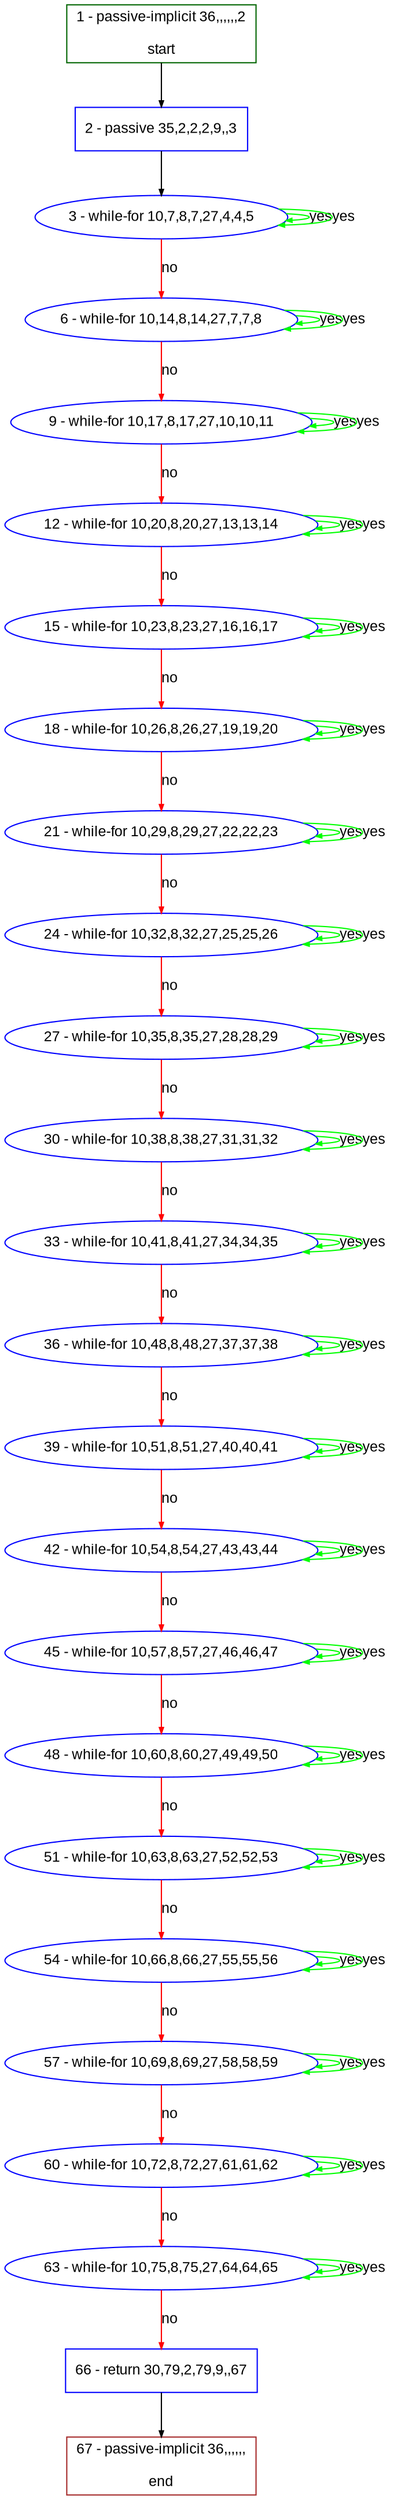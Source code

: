 digraph "" {
  graph [bgcolor="white", fillcolor="#FFFFCC", pack="true", packmode="clust", fontname="Arial", label="", fontsize="12", compound="true", style="rounded,filled"];
  node [node_initialized="no", fillcolor="white", fontname="Arial", label="", color="grey", fontsize="12", fixedsize="false", compound="true", shape="rectangle", style="filled"];
  edge [arrowtail="none", lhead="", fontcolor="black", fontname="Arial", label="", color="black", fontsize="12", arrowhead="normal", arrowsize="0.5", compound="true", ltail="", dir="forward"];
  __N1 [fillcolor="#ffffff", label="2 - passive 35,2,2,2,9,,3", color="#0000ff", shape="box", style="filled"];
  __N2 [fillcolor="#ffffff", label="1 - passive-implicit 36,,,,,,2\n\nstart", color="#006400", shape="box", style="filled"];
  __N3 [fillcolor="#ffffff", label="3 - while-for 10,7,8,7,27,4,4,5", color="#0000ff", shape="oval", style="filled"];
  __N4 [fillcolor="#ffffff", label="6 - while-for 10,14,8,14,27,7,7,8", color="#0000ff", shape="oval", style="filled"];
  __N5 [fillcolor="#ffffff", label="9 - while-for 10,17,8,17,27,10,10,11", color="#0000ff", shape="oval", style="filled"];
  __N6 [fillcolor="#ffffff", label="12 - while-for 10,20,8,20,27,13,13,14", color="#0000ff", shape="oval", style="filled"];
  __N7 [fillcolor="#ffffff", label="15 - while-for 10,23,8,23,27,16,16,17", color="#0000ff", shape="oval", style="filled"];
  __N8 [fillcolor="#ffffff", label="18 - while-for 10,26,8,26,27,19,19,20", color="#0000ff", shape="oval", style="filled"];
  __N9 [fillcolor="#ffffff", label="21 - while-for 10,29,8,29,27,22,22,23", color="#0000ff", shape="oval", style="filled"];
  __N10 [fillcolor="#ffffff", label="24 - while-for 10,32,8,32,27,25,25,26", color="#0000ff", shape="oval", style="filled"];
  __N11 [fillcolor="#ffffff", label="27 - while-for 10,35,8,35,27,28,28,29", color="#0000ff", shape="oval", style="filled"];
  __N12 [fillcolor="#ffffff", label="30 - while-for 10,38,8,38,27,31,31,32", color="#0000ff", shape="oval", style="filled"];
  __N13 [fillcolor="#ffffff", label="33 - while-for 10,41,8,41,27,34,34,35", color="#0000ff", shape="oval", style="filled"];
  __N14 [fillcolor="#ffffff", label="36 - while-for 10,48,8,48,27,37,37,38", color="#0000ff", shape="oval", style="filled"];
  __N15 [fillcolor="#ffffff", label="39 - while-for 10,51,8,51,27,40,40,41", color="#0000ff", shape="oval", style="filled"];
  __N16 [fillcolor="#ffffff", label="42 - while-for 10,54,8,54,27,43,43,44", color="#0000ff", shape="oval", style="filled"];
  __N17 [fillcolor="#ffffff", label="45 - while-for 10,57,8,57,27,46,46,47", color="#0000ff", shape="oval", style="filled"];
  __N18 [fillcolor="#ffffff", label="48 - while-for 10,60,8,60,27,49,49,50", color="#0000ff", shape="oval", style="filled"];
  __N19 [fillcolor="#ffffff", label="51 - while-for 10,63,8,63,27,52,52,53", color="#0000ff", shape="oval", style="filled"];
  __N20 [fillcolor="#ffffff", label="54 - while-for 10,66,8,66,27,55,55,56", color="#0000ff", shape="oval", style="filled"];
  __N21 [fillcolor="#ffffff", label="57 - while-for 10,69,8,69,27,58,58,59", color="#0000ff", shape="oval", style="filled"];
  __N22 [fillcolor="#ffffff", label="60 - while-for 10,72,8,72,27,61,61,62", color="#0000ff", shape="oval", style="filled"];
  __N23 [fillcolor="#ffffff", label="63 - while-for 10,75,8,75,27,64,64,65", color="#0000ff", shape="oval", style="filled"];
  __N24 [fillcolor="#ffffff", label="66 - return 30,79,2,79,9,,67", color="#0000ff", shape="box", style="filled"];
  __N25 [fillcolor="#ffffff", label="67 - passive-implicit 36,,,,,,\n\nend", color="#a52a2a", shape="box", style="filled"];
  __N2 -> __N1 [arrowtail="none", color="#000000", label="", arrowhead="normal", dir="forward"];
  __N1 -> __N3 [arrowtail="none", color="#000000", label="", arrowhead="normal", dir="forward"];
  __N3 -> __N3 [arrowtail="none", color="#00ff00", label="yes", arrowhead="normal", dir="forward"];
  __N3 -> __N3 [arrowtail="none", color="#00ff00", label="yes", arrowhead="normal", dir="forward"];
  __N3 -> __N4 [arrowtail="none", color="#ff0000", label="no", arrowhead="normal", dir="forward"];
  __N4 -> __N4 [arrowtail="none", color="#00ff00", label="yes", arrowhead="normal", dir="forward"];
  __N4 -> __N4 [arrowtail="none", color="#00ff00", label="yes", arrowhead="normal", dir="forward"];
  __N4 -> __N5 [arrowtail="none", color="#ff0000", label="no", arrowhead="normal", dir="forward"];
  __N5 -> __N5 [arrowtail="none", color="#00ff00", label="yes", arrowhead="normal", dir="forward"];
  __N5 -> __N5 [arrowtail="none", color="#00ff00", label="yes", arrowhead="normal", dir="forward"];
  __N5 -> __N6 [arrowtail="none", color="#ff0000", label="no", arrowhead="normal", dir="forward"];
  __N6 -> __N6 [arrowtail="none", color="#00ff00", label="yes", arrowhead="normal", dir="forward"];
  __N6 -> __N6 [arrowtail="none", color="#00ff00", label="yes", arrowhead="normal", dir="forward"];
  __N6 -> __N7 [arrowtail="none", color="#ff0000", label="no", arrowhead="normal", dir="forward"];
  __N7 -> __N7 [arrowtail="none", color="#00ff00", label="yes", arrowhead="normal", dir="forward"];
  __N7 -> __N7 [arrowtail="none", color="#00ff00", label="yes", arrowhead="normal", dir="forward"];
  __N7 -> __N8 [arrowtail="none", color="#ff0000", label="no", arrowhead="normal", dir="forward"];
  __N8 -> __N8 [arrowtail="none", color="#00ff00", label="yes", arrowhead="normal", dir="forward"];
  __N8 -> __N8 [arrowtail="none", color="#00ff00", label="yes", arrowhead="normal", dir="forward"];
  __N8 -> __N9 [arrowtail="none", color="#ff0000", label="no", arrowhead="normal", dir="forward"];
  __N9 -> __N9 [arrowtail="none", color="#00ff00", label="yes", arrowhead="normal", dir="forward"];
  __N9 -> __N9 [arrowtail="none", color="#00ff00", label="yes", arrowhead="normal", dir="forward"];
  __N9 -> __N10 [arrowtail="none", color="#ff0000", label="no", arrowhead="normal", dir="forward"];
  __N10 -> __N10 [arrowtail="none", color="#00ff00", label="yes", arrowhead="normal", dir="forward"];
  __N10 -> __N10 [arrowtail="none", color="#00ff00", label="yes", arrowhead="normal", dir="forward"];
  __N10 -> __N11 [arrowtail="none", color="#ff0000", label="no", arrowhead="normal", dir="forward"];
  __N11 -> __N11 [arrowtail="none", color="#00ff00", label="yes", arrowhead="normal", dir="forward"];
  __N11 -> __N11 [arrowtail="none", color="#00ff00", label="yes", arrowhead="normal", dir="forward"];
  __N11 -> __N12 [arrowtail="none", color="#ff0000", label="no", arrowhead="normal", dir="forward"];
  __N12 -> __N12 [arrowtail="none", color="#00ff00", label="yes", arrowhead="normal", dir="forward"];
  __N12 -> __N12 [arrowtail="none", color="#00ff00", label="yes", arrowhead="normal", dir="forward"];
  __N12 -> __N13 [arrowtail="none", color="#ff0000", label="no", arrowhead="normal", dir="forward"];
  __N13 -> __N13 [arrowtail="none", color="#00ff00", label="yes", arrowhead="normal", dir="forward"];
  __N13 -> __N13 [arrowtail="none", color="#00ff00", label="yes", arrowhead="normal", dir="forward"];
  __N13 -> __N14 [arrowtail="none", color="#ff0000", label="no", arrowhead="normal", dir="forward"];
  __N14 -> __N14 [arrowtail="none", color="#00ff00", label="yes", arrowhead="normal", dir="forward"];
  __N14 -> __N14 [arrowtail="none", color="#00ff00", label="yes", arrowhead="normal", dir="forward"];
  __N14 -> __N15 [arrowtail="none", color="#ff0000", label="no", arrowhead="normal", dir="forward"];
  __N15 -> __N15 [arrowtail="none", color="#00ff00", label="yes", arrowhead="normal", dir="forward"];
  __N15 -> __N15 [arrowtail="none", color="#00ff00", label="yes", arrowhead="normal", dir="forward"];
  __N15 -> __N16 [arrowtail="none", color="#ff0000", label="no", arrowhead="normal", dir="forward"];
  __N16 -> __N16 [arrowtail="none", color="#00ff00", label="yes", arrowhead="normal", dir="forward"];
  __N16 -> __N16 [arrowtail="none", color="#00ff00", label="yes", arrowhead="normal", dir="forward"];
  __N16 -> __N17 [arrowtail="none", color="#ff0000", label="no", arrowhead="normal", dir="forward"];
  __N17 -> __N17 [arrowtail="none", color="#00ff00", label="yes", arrowhead="normal", dir="forward"];
  __N17 -> __N17 [arrowtail="none", color="#00ff00", label="yes", arrowhead="normal", dir="forward"];
  __N17 -> __N18 [arrowtail="none", color="#ff0000", label="no", arrowhead="normal", dir="forward"];
  __N18 -> __N18 [arrowtail="none", color="#00ff00", label="yes", arrowhead="normal", dir="forward"];
  __N18 -> __N18 [arrowtail="none", color="#00ff00", label="yes", arrowhead="normal", dir="forward"];
  __N18 -> __N19 [arrowtail="none", color="#ff0000", label="no", arrowhead="normal", dir="forward"];
  __N19 -> __N19 [arrowtail="none", color="#00ff00", label="yes", arrowhead="normal", dir="forward"];
  __N19 -> __N19 [arrowtail="none", color="#00ff00", label="yes", arrowhead="normal", dir="forward"];
  __N19 -> __N20 [arrowtail="none", color="#ff0000", label="no", arrowhead="normal", dir="forward"];
  __N20 -> __N20 [arrowtail="none", color="#00ff00", label="yes", arrowhead="normal", dir="forward"];
  __N20 -> __N20 [arrowtail="none", color="#00ff00", label="yes", arrowhead="normal", dir="forward"];
  __N20 -> __N21 [arrowtail="none", color="#ff0000", label="no", arrowhead="normal", dir="forward"];
  __N21 -> __N21 [arrowtail="none", color="#00ff00", label="yes", arrowhead="normal", dir="forward"];
  __N21 -> __N21 [arrowtail="none", color="#00ff00", label="yes", arrowhead="normal", dir="forward"];
  __N21 -> __N22 [arrowtail="none", color="#ff0000", label="no", arrowhead="normal", dir="forward"];
  __N22 -> __N22 [arrowtail="none", color="#00ff00", label="yes", arrowhead="normal", dir="forward"];
  __N22 -> __N22 [arrowtail="none", color="#00ff00", label="yes", arrowhead="normal", dir="forward"];
  __N22 -> __N23 [arrowtail="none", color="#ff0000", label="no", arrowhead="normal", dir="forward"];
  __N23 -> __N23 [arrowtail="none", color="#00ff00", label="yes", arrowhead="normal", dir="forward"];
  __N23 -> __N23 [arrowtail="none", color="#00ff00", label="yes", arrowhead="normal", dir="forward"];
  __N23 -> __N24 [arrowtail="none", color="#ff0000", label="no", arrowhead="normal", dir="forward"];
  __N24 -> __N25 [arrowtail="none", color="#000000", label="", arrowhead="normal", dir="forward"];
}
